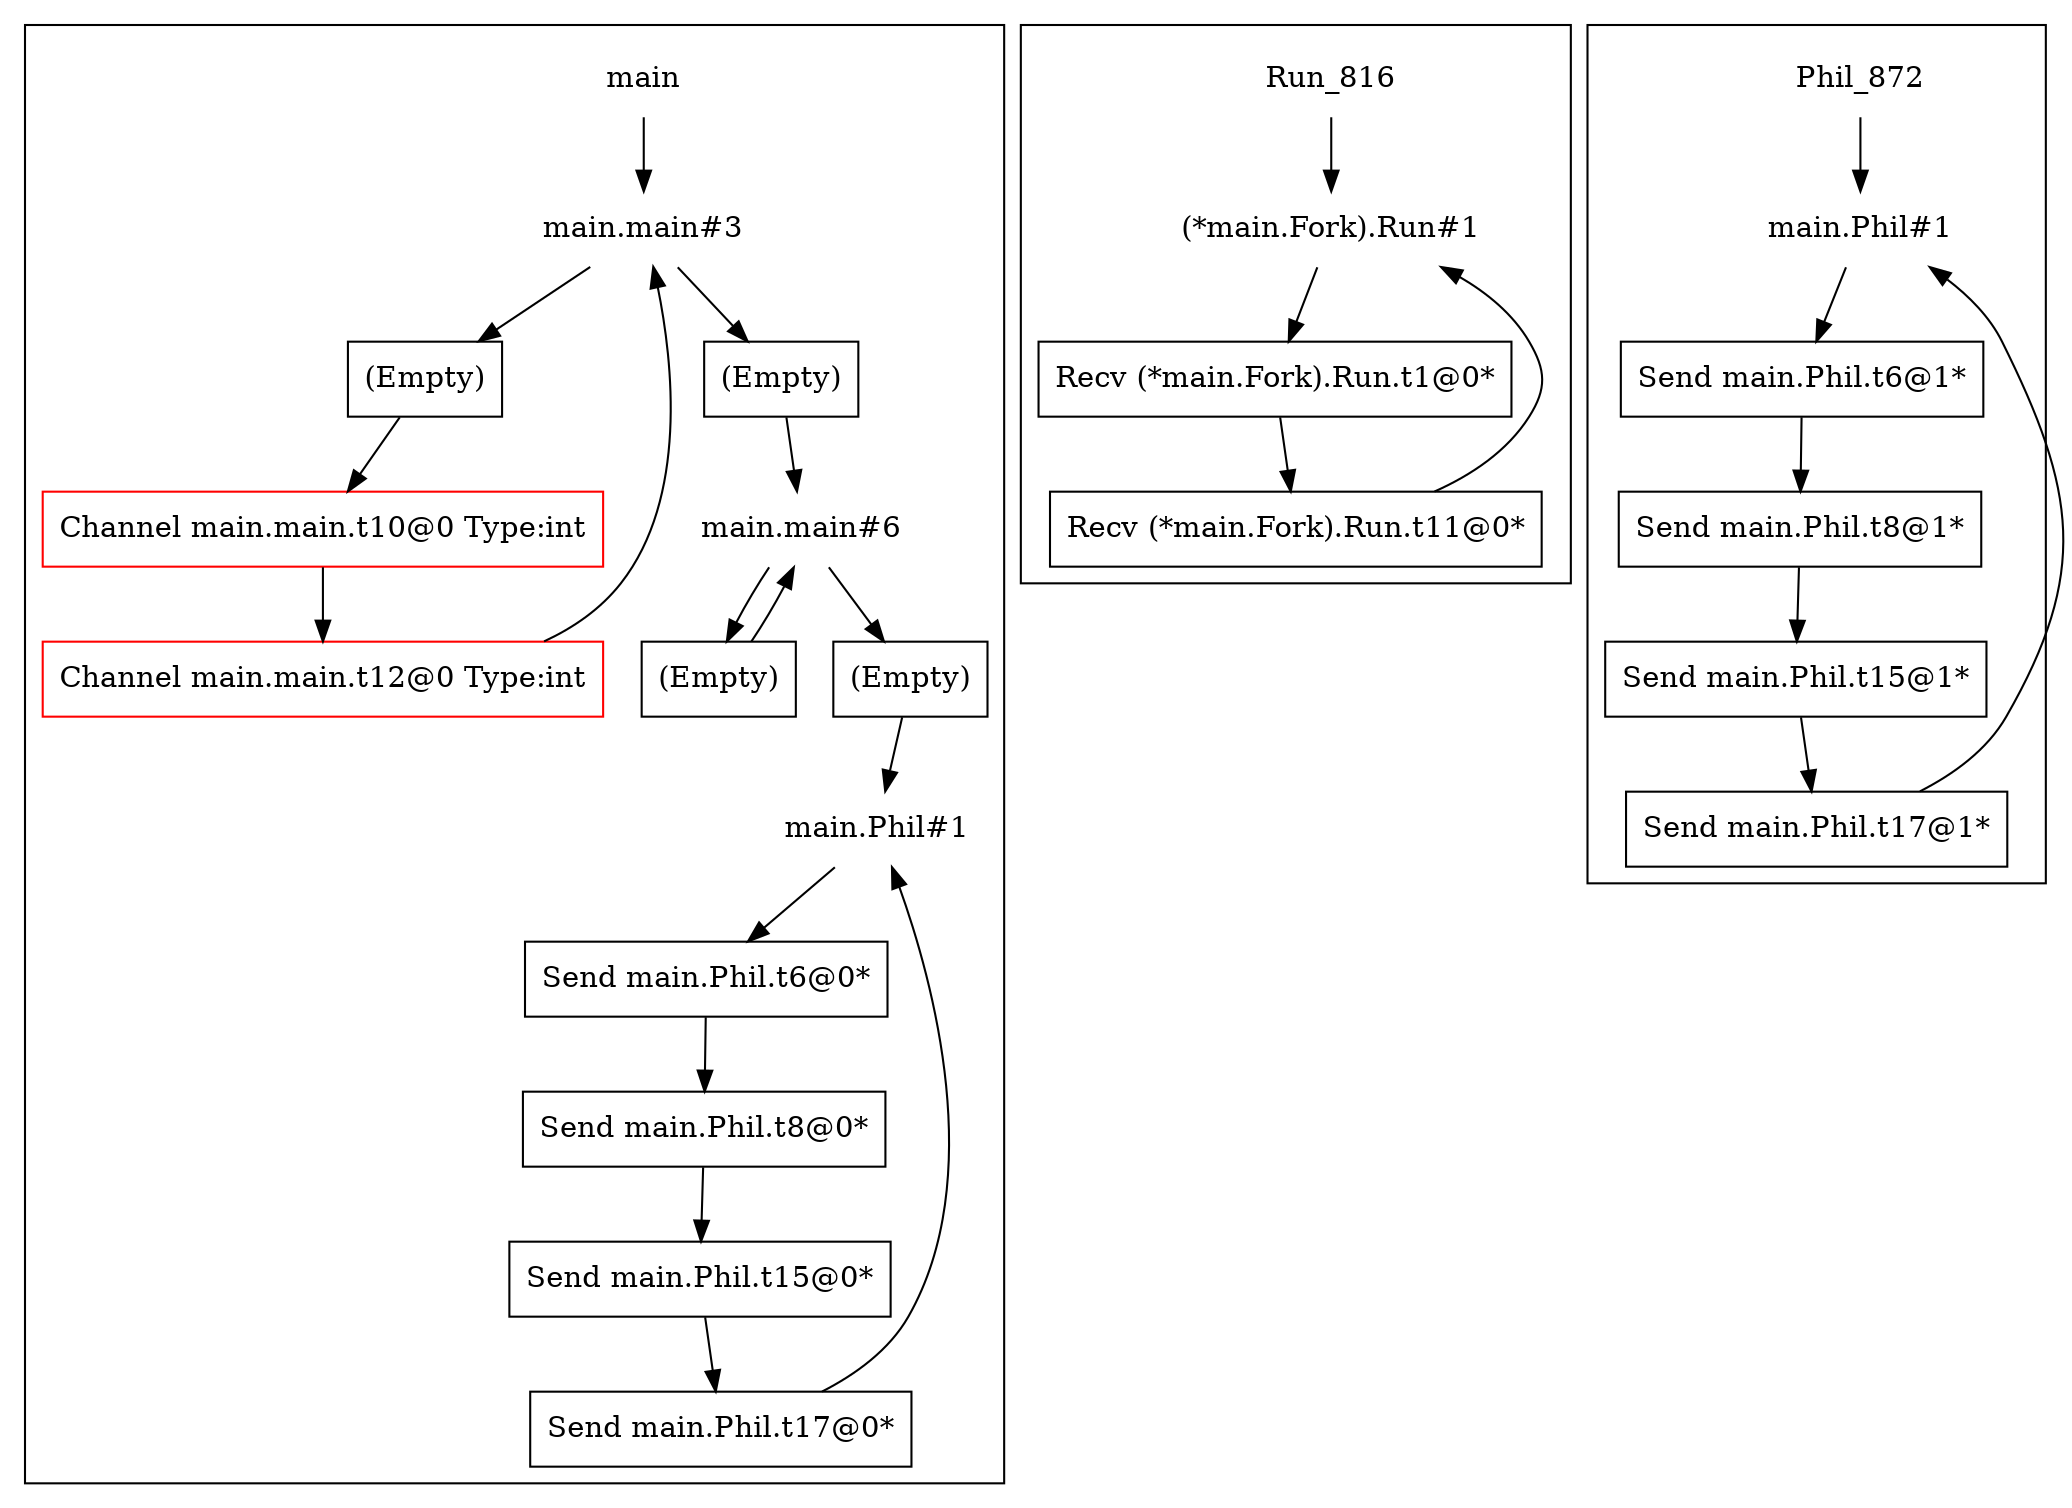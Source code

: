 digraph G {
	label0->label1;
	label1->NoOp2;
	NoOp2->NewChanOp3;
	NewChanOp3->NewChanOp4;
	NewChanOp4->label1;
	label1->NoOp5;
	NoOp5->label6;
	label6->NoOp7;
	NoOp7->label6;
	label6->NoOp8;
	NoOp8->label9;
	label9->SendOp10;
	SendOp10->SendOp11;
	SendOp11->SendOp12;
	SendOp12->SendOp13;
	SendOp13->label9;
	label14->label15;
	label15->RecvOp16;
	RecvOp16->RecvOp17;
	RecvOp17->label15;
	label18->label19;
	label19->SendOp20;
	SendOp20->SendOp21;
	SendOp21->SendOp22;
	SendOp22->SendOp23;
	SendOp23->label19;
	subgraph "cluster_Phil_872" {
	SendOp20 [ label="Send main.Phil.t6@1*", shape=rect, style=solid ];
	SendOp21 [ label="Send main.Phil.t8@1*", shape=rect, style=solid ];
	SendOp22 [ label="Send main.Phil.t15@1*", shape=rect, style=solid ];
	SendOp23 [ label="Send main.Phil.t17@1*", shape=rect, style=solid ];
	label18 [ label="Phil_872", shape=plaintext, ];
	label19 [ label="main.Phil#1", shape=plaintext, ];

}
;
	subgraph "cluster_Run_816" {
	RecvOp16 [ label="Recv (*main.Fork).Run.t1@0*", shape=rect, style=solid ];
	RecvOp17 [ label="Recv (*main.Fork).Run.t11@0*", shape=rect, style=solid ];
	label14 [ label="Run_816", shape=plaintext, ];
	label15 [ label="(*main.Fork).Run#1", shape=plaintext, ];

}
;
	subgraph "cluster_main" {
	NewChanOp3 [ color=red, label="Channel main.main.t10@0 Type:int", shape=rect ];
	NewChanOp4 [ color=red, label="Channel main.main.t12@0 Type:int", shape=rect ];
	NoOp2 [ label="(Empty)", shape=rect ];
	NoOp5 [ label="(Empty)", shape=rect ];
	NoOp7 [ label="(Empty)", shape=rect ];
	NoOp8 [ label="(Empty)", shape=rect ];
	SendOp10 [ label="Send main.Phil.t6@0*", shape=rect, style=solid ];
	SendOp11 [ label="Send main.Phil.t8@0*", shape=rect, style=solid ];
	SendOp12 [ label="Send main.Phil.t15@0*", shape=rect, style=solid ];
	SendOp13 [ label="Send main.Phil.t17@0*", shape=rect, style=solid ];
	label0 [ label="main", shape=plaintext, ];
	label1 [ label="main.main#3", shape=plaintext, ];
	label6 [ label="main.main#6", shape=plaintext, ];
	label9 [ label="main.Phil#1", shape=plaintext, ];

}
;

}
